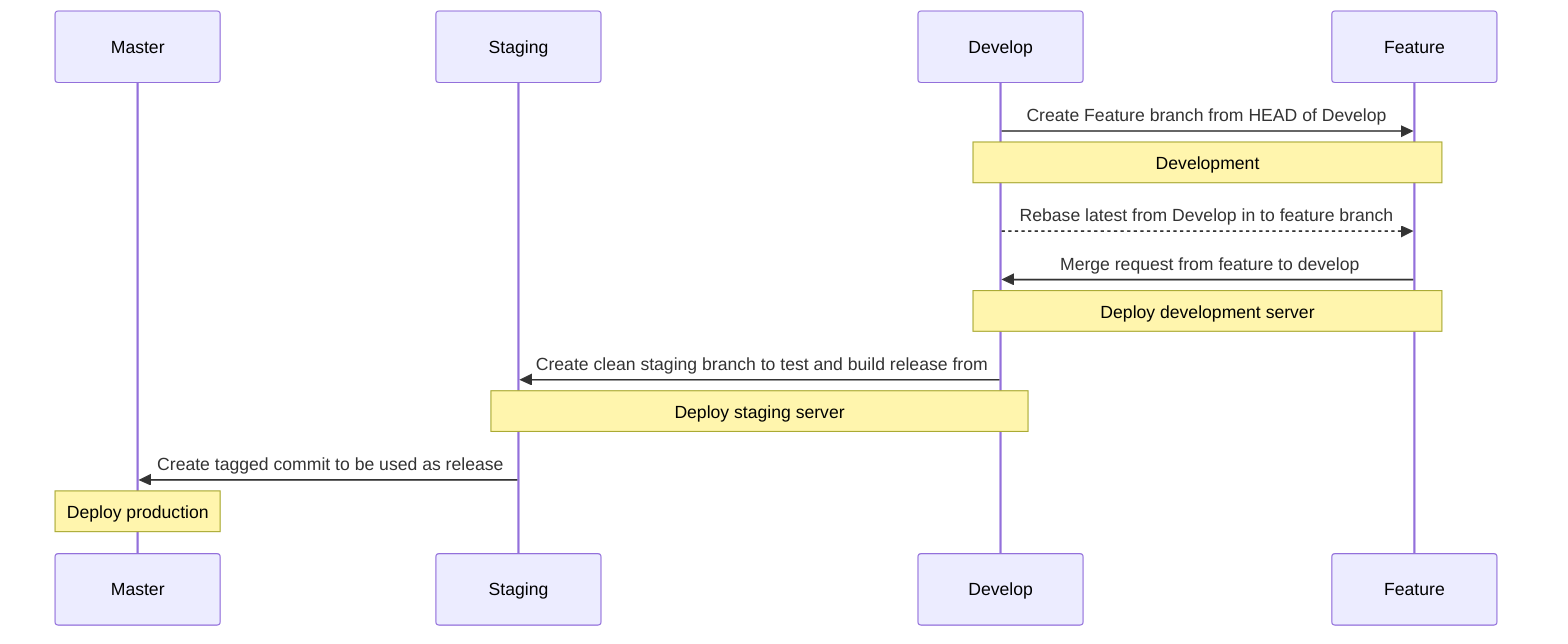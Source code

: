 sequenceDiagram
    participant Master
    participant Staging
    participant Develop
    participant Feature
    Develop->>Feature: Create Feature branch from HEAD of Develop
    Note over Develop,Feature: Development
    Develop-->>Feature: Rebase latest from Develop in to feature branch
    Feature->>Develop: Merge request from feature to develop
    Note over Feature,Develop: Deploy development server
    Develop->>Staging: Create clean staging branch to test and build release from
    Note over Develop,Staging: Deploy staging server
    Staging->>Master: Create tagged commit to be used as release
    Note over Master: Deploy production